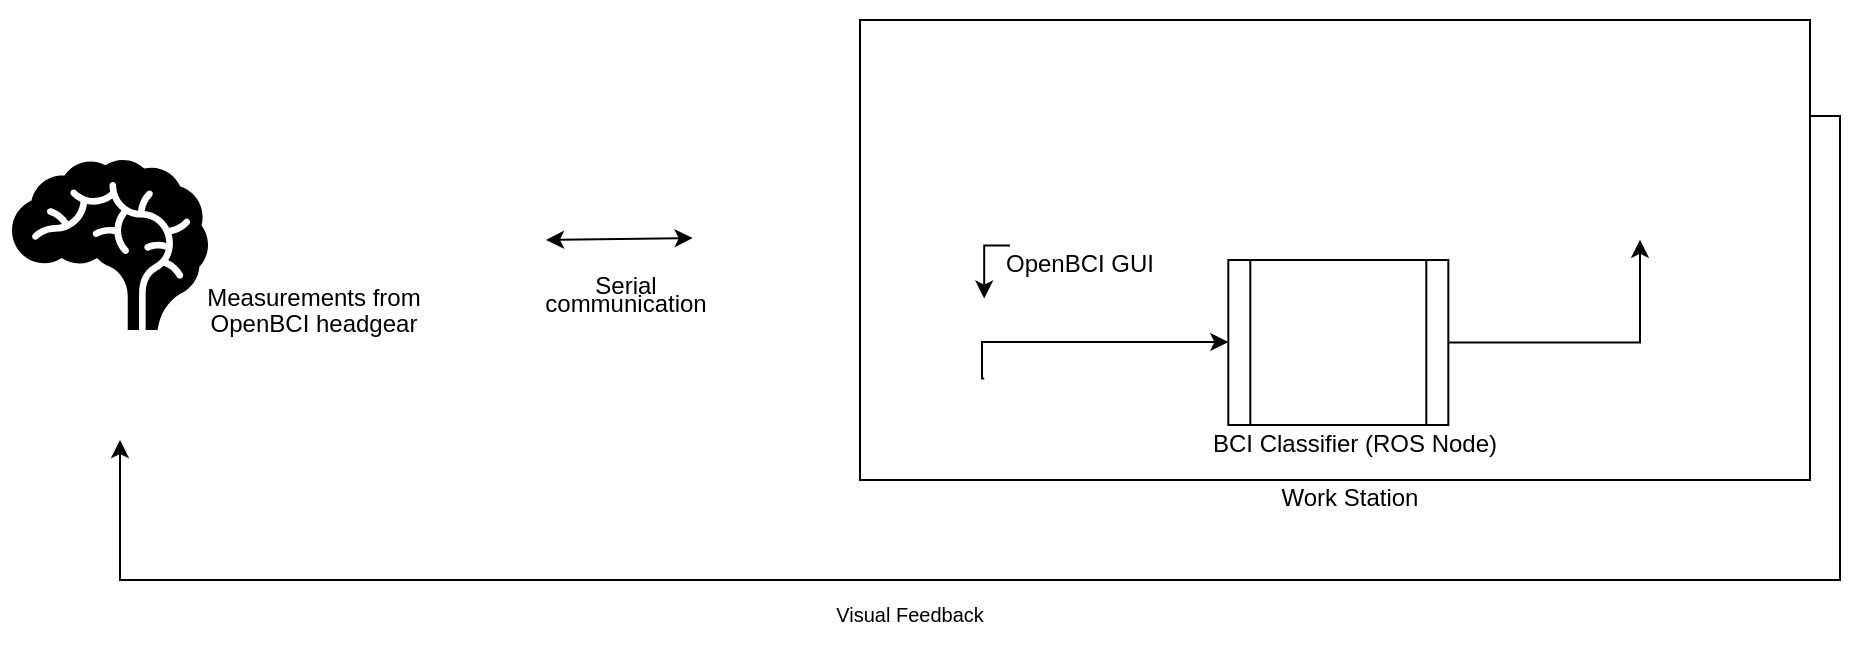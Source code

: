 <mxfile version="20.8.20" type="github">
  <diagram name="Page-1" id="FIsLYuHzlU_XFJ1SP3E0">
    <mxGraphModel dx="1838" dy="520" grid="1" gridSize="10" guides="1" tooltips="1" connect="1" arrows="1" fold="1" page="1" pageScale="1" pageWidth="850" pageHeight="1100" math="0" shadow="0">
      <root>
        <mxCell id="0" />
        <mxCell id="1" parent="0" />
        <mxCell id="zBlL3TUO0Pgipew5Sboh-2" value="" style="shape=mxgraph.signs.healthcare.brain;html=1;pointerEvents=1;fillColor=#000000;strokeColor=none;verticalLabelPosition=bottom;verticalAlign=top;align=center;" parent="1" vertex="1">
          <mxGeometry x="-64" y="200" width="98" height="85" as="geometry" />
        </mxCell>
        <mxCell id="zBlL3TUO0Pgipew5Sboh-4" value="" style="shape=image;html=1;verticalAlign=top;verticalLabelPosition=bottom;labelBackgroundColor=#ffffff;imageAspect=0;aspect=fixed;image=https://cdn0.iconfinder.com/data/icons/phosphor-duotone-vol-5/256/wave-sine-duotone-128.png" parent="1" vertex="1">
          <mxGeometry x="49.5" y="200" width="75" height="75" as="geometry" />
        </mxCell>
        <mxCell id="zBlL3TUO0Pgipew5Sboh-8" value="" style="shape=image;imageAspect=0;aspect=fixed;verticalLabelPosition=bottom;verticalAlign=top;image=https://th.bing.com/th/id/OIP.oR23gtayus8NnhMo5mmxAAHaIy?pid=ImgDet&amp;rs=1;" parent="1" vertex="1">
          <mxGeometry x="220" y="120" width="52.87" height="62.62" as="geometry" />
        </mxCell>
        <mxCell id="zBlL3TUO0Pgipew5Sboh-9" value="" style="shape=image;imageAspect=0;aspect=fixed;verticalLabelPosition=bottom;verticalAlign=top;image=https://www.bci2000.org/mediawiki/images/thumb/1/16/Cyton-Daisy.jpg/500px-Cyton-Daisy.jpg;" parent="1" vertex="1">
          <mxGeometry x="143" y="200" width="60" height="80" as="geometry" />
        </mxCell>
        <mxCell id="zBlL3TUO0Pgipew5Sboh-10" value="" style="shape=image;imageAspect=0;aspect=fixed;verticalLabelPosition=bottom;verticalAlign=top;image=https://raw.githubusercontent.com/OpenBCI/Docs/master/assets/images/dongleConnection.png;clipPath=inset(27.88% 33.33% 27.88% 33.33%);" parent="1" vertex="1">
          <mxGeometry x="280" y="197.5" width="80" height="80" as="geometry" />
        </mxCell>
        <mxCell id="zBlL3TUO0Pgipew5Sboh-34" value="" style="endArrow=classic;startArrow=classic;html=1;rounded=0;fontSize=2;exitX=1;exitY=0.5;exitDx=0;exitDy=0;entryX=-0.046;entryY=0.519;entryDx=0;entryDy=0;entryPerimeter=0;" parent="1" source="zBlL3TUO0Pgipew5Sboh-9" target="zBlL3TUO0Pgipew5Sboh-10" edge="1">
          <mxGeometry width="50" height="50" relative="1" as="geometry">
            <mxPoint x="380" y="280" as="sourcePoint" />
            <mxPoint x="430" y="230" as="targetPoint" />
          </mxGeometry>
        </mxCell>
        <mxCell id="zBlL3TUO0Pgipew5Sboh-38" value="&lt;font style=&quot;font-size: 12px;&quot;&gt;Work Station&lt;/font&gt;" style="text;strokeColor=none;align=center;fillColor=none;html=1;verticalAlign=middle;whiteSpace=wrap;rounded=0;fontSize=24;fontFamily=Helvetica;" parent="1" vertex="1">
          <mxGeometry x="540" y="360" width="130" height="10" as="geometry" />
        </mxCell>
        <mxCell id="zBlL3TUO0Pgipew5Sboh-36" value="" style="group" parent="1" vertex="1" connectable="0">
          <mxGeometry x="360" y="130" width="480" height="230" as="geometry" />
        </mxCell>
        <mxCell id="zBlL3TUO0Pgipew5Sboh-17" value="" style="whiteSpace=wrap;html=1;fontSize=2;fillColor=none;sketch=0;strokeWidth=1;gradientColor=none;gradientDirection=south;strokeColor=default;labelPosition=center;verticalLabelPosition=bottom;align=center;verticalAlign=top;fontFamily=Helvetica;fontStyle=1;movable=1;resizable=1;rotatable=1;deletable=1;editable=1;connectable=1;" parent="zBlL3TUO0Pgipew5Sboh-36" vertex="1">
          <mxGeometry y="2.842e-14" width="475" height="230" as="geometry" />
        </mxCell>
        <mxCell id="zBlL3TUO0Pgipew5Sboh-18" value="" style="shape=image;imageAspect=0;aspect=fixed;verticalLabelPosition=bottom;verticalAlign=top;sketch=0;strokeColor=default;strokeWidth=1;fontSize=2;fillColor=none;gradientColor=none;gradientDirection=south;image=https://i.ytimg.com/vi/XXdEvDP4uck/maxresdefault.jpg;" parent="zBlL3TUO0Pgipew5Sboh-36" vertex="1">
          <mxGeometry x="280" width="195" height="109.88" as="geometry" />
        </mxCell>
        <mxCell id="zBlL3TUO0Pgipew5Sboh-19" value="" style="shape=image;imageAspect=0;aspect=fixed;verticalLabelPosition=bottom;verticalAlign=top;sketch=0;strokeColor=default;strokeWidth=1;fontSize=2;fillColor=none;gradientColor=none;gradientDirection=south;image=https://th.bing.com/th/id/OIP.Va9iuQ0gZJgYRTaF0SoSQgAAAA?pid=ImgDet&amp;rs=1;" parent="zBlL3TUO0Pgipew5Sboh-36" vertex="1">
          <mxGeometry x="421.59" width="53.41" height="40" as="geometry" />
        </mxCell>
        <mxCell id="zBlL3TUO0Pgipew5Sboh-27" style="edgeStyle=orthogonalEdgeStyle;rounded=0;orthogonalLoop=1;jettySize=auto;html=1;exitX=1;exitY=0.5;exitDx=0;exitDy=0;fontSize=2;" parent="zBlL3TUO0Pgipew5Sboh-36" source="zBlL3TUO0Pgipew5Sboh-25" target="zBlL3TUO0Pgipew5Sboh-18" edge="1">
          <mxGeometry relative="1" as="geometry">
            <mxPoint x="390" y="120" as="targetPoint" />
            <Array as="points">
              <mxPoint x="390" y="161" />
            </Array>
          </mxGeometry>
        </mxCell>
        <mxCell id="zBlL3TUO0Pgipew5Sboh-25" value="" style="shape=process;whiteSpace=wrap;html=1;backgroundOutline=1;sketch=0;strokeColor=default;strokeWidth=1;fontSize=2;fillColor=none;gradientColor=none;gradientDirection=south;" parent="zBlL3TUO0Pgipew5Sboh-36" vertex="1">
          <mxGeometry x="184.16" y="120.0" width="110" height="82.5" as="geometry" />
        </mxCell>
        <mxCell id="zBlL3TUO0Pgipew5Sboh-20" value="" style="shape=image;imageAspect=0;aspect=fixed;verticalLabelPosition=bottom;verticalAlign=top;sketch=0;strokeColor=default;strokeWidth=1;fontSize=2;fillColor=none;gradientColor=none;gradientDirection=south;image=https://dscl.lcsr.jhu.edu/wp-content/uploads/2017/10/ros_logo.jpeg;" parent="zBlL3TUO0Pgipew5Sboh-36" vertex="1">
          <mxGeometry x="208.35" y="123.92" width="58.29" height="15.36" as="geometry" />
        </mxCell>
        <mxCell id="zBlL3TUO0Pgipew5Sboh-26" style="edgeStyle=orthogonalEdgeStyle;rounded=0;orthogonalLoop=1;jettySize=auto;html=1;exitX=0.5;exitY=1;exitDx=0;exitDy=0;fontSize=2;" parent="zBlL3TUO0Pgipew5Sboh-36" source="zBlL3TUO0Pgipew5Sboh-22" target="zBlL3TUO0Pgipew5Sboh-25" edge="1">
          <mxGeometry relative="1" as="geometry">
            <Array as="points">
              <mxPoint x="61" y="161" />
            </Array>
          </mxGeometry>
        </mxCell>
        <mxCell id="zBlL3TUO0Pgipew5Sboh-21" value="" style="shape=image;html=1;verticalAlign=top;verticalLabelPosition=bottom;labelBackgroundColor=#ffffff;imageAspect=0;aspect=fixed;image=https://cdn0.iconfinder.com/data/icons/business-startup-10/50/69-128.png;sketch=0;strokeColor=default;strokeWidth=1;fontSize=2;fillColor=none;gradientColor=none;gradientDirection=south;" parent="zBlL3TUO0Pgipew5Sboh-36" vertex="1">
          <mxGeometry x="212.49" y="150.0" width="50" height="50" as="geometry" />
        </mxCell>
        <mxCell id="zBlL3TUO0Pgipew5Sboh-22" value="" style="shape=image;imageAspect=0;aspect=fixed;verticalLabelPosition=bottom;verticalAlign=top;sketch=0;strokeColor=default;strokeWidth=1;fontSize=2;fillColor=none;gradientColor=none;gradientDirection=south;image=https://live.staticflickr.com/65535/50910162901_86602ce394_o.jpg;" parent="zBlL3TUO0Pgipew5Sboh-36" vertex="1">
          <mxGeometry x="35.3" y="139.28" width="53.61" height="40" as="geometry" />
        </mxCell>
        <mxCell id="zBlL3TUO0Pgipew5Sboh-23" style="edgeStyle=orthogonalEdgeStyle;rounded=0;orthogonalLoop=1;jettySize=auto;html=1;exitX=0.5;exitY=1;exitDx=0;exitDy=0;entryX=0.5;entryY=0;entryDx=0;entryDy=0;fontSize=2;" parent="zBlL3TUO0Pgipew5Sboh-36" source="8Qqn8H0FfDL8_Zrk-DWg-34" target="zBlL3TUO0Pgipew5Sboh-22" edge="1">
          <mxGeometry relative="1" as="geometry">
            <mxPoint x="92.08" y="89.6" as="sourcePoint" />
          </mxGeometry>
        </mxCell>
        <mxCell id="zBlL3TUO0Pgipew5Sboh-33" value="" style="shape=image;imageAspect=0;aspect=fixed;verticalLabelPosition=bottom;verticalAlign=top;sketch=0;strokeColor=default;strokeWidth=1;fontSize=2;fillColor=none;gradientColor=none;gradientDirection=south;image=https://dscl.lcsr.jhu.edu/wp-content/uploads/2017/10/ros_logo.jpeg;" parent="zBlL3TUO0Pgipew5Sboh-36" vertex="1">
          <mxGeometry x="280" y="2.842e-14" width="36.44" height="9.6" as="geometry" />
        </mxCell>
        <mxCell id="8Qqn8H0FfDL8_Zrk-DWg-6" value="&lt;font style=&quot;font-size: 12px;&quot;&gt;BCI Classifier (ROS Node)&lt;/font&gt;" style="text;strokeColor=none;align=center;fillColor=none;html=1;verticalAlign=middle;whiteSpace=wrap;rounded=0;fontSize=24;fontFamily=Helvetica;" parent="zBlL3TUO0Pgipew5Sboh-36" vertex="1">
          <mxGeometry x="175" y="202.5" width="145" height="10" as="geometry" />
        </mxCell>
        <mxCell id="8Qqn8H0FfDL8_Zrk-DWg-7" value="&lt;font style=&quot;font-size: 12px;&quot;&gt;OpenBCI GUI&lt;/font&gt;" style="text;strokeColor=none;align=center;fillColor=none;html=1;verticalAlign=middle;whiteSpace=wrap;rounded=0;fontSize=24;fontFamily=Helvetica;" parent="zBlL3TUO0Pgipew5Sboh-36" vertex="1">
          <mxGeometry x="45" y="112.79" width="130" height="10" as="geometry" />
        </mxCell>
        <mxCell id="8Qqn8H0FfDL8_Zrk-DWg-34" value="" style="shape=image;imageAspect=0;aspect=fixed;verticalLabelPosition=bottom;verticalAlign=top;fontSize=14;image=https://ksr-ugc.imgix.net/assets/013/751/019/24d3cf86431b6ccdb67a8f8af8ec2255_original.png?w=639&amp;fit=max&amp;v=1473963284&amp;auto=format&amp;lossless=true&amp;s=0e95659618efff45191b1b22136688f1;" parent="zBlL3TUO0Pgipew5Sboh-36" vertex="1">
          <mxGeometry width="150" height="112.79" as="geometry" />
        </mxCell>
        <mxCell id="zBlL3TUO0Pgipew5Sboh-39" value="&lt;p style=&quot;line-height: 30%;&quot;&gt;&lt;span style=&quot;background-color: initial;&quot;&gt;&lt;font style=&quot;font-size: 12px;&quot;&gt;Measurements from OpenBCI headgear&lt;/font&gt;&lt;/span&gt;&lt;/p&gt;" style="text;strokeColor=none;align=center;fillColor=none;html=1;verticalAlign=middle;whiteSpace=wrap;rounded=0;fontSize=24;fontFamily=Helvetica;" parent="1" vertex="1">
          <mxGeometry x="22" y="250" width="130" height="45" as="geometry" />
        </mxCell>
        <mxCell id="8Qqn8H0FfDL8_Zrk-DWg-2" value="&lt;p style=&quot;line-height: 20%;&quot;&gt;&lt;font style=&quot;font-size: 12px;&quot;&gt;Serial &lt;br&gt;communication&lt;/font&gt;&lt;/p&gt;" style="text;strokeColor=none;align=center;fillColor=none;html=1;verticalAlign=middle;whiteSpace=wrap;rounded=0;fontSize=24;fontFamily=Helvetica;" parent="1" vertex="1">
          <mxGeometry x="178" y="250" width="130" height="30" as="geometry" />
        </mxCell>
        <mxCell id="8Qqn8H0FfDL8_Zrk-DWg-38" value="" style="shape=image;html=1;verticalAlign=top;verticalLabelPosition=bottom;labelBackgroundColor=#ffffff;imageAspect=0;aspect=fixed;image=https://cdn4.iconfinder.com/data/icons/ionicons/512/icon-eye-128.png;fontSize=14;" parent="1" vertex="1">
          <mxGeometry x="-70" y="282.5" width="55" height="55" as="geometry" />
        </mxCell>
        <mxCell id="8Qqn8H0FfDL8_Zrk-DWg-39" value="" style="shape=image;html=1;verticalAlign=top;verticalLabelPosition=bottom;labelBackgroundColor=#ffffff;imageAspect=0;aspect=fixed;image=https://cdn4.iconfinder.com/data/icons/ionicons/512/icon-eye-128.png;fontSize=14;" parent="1" vertex="1">
          <mxGeometry x="-15" y="282.5" width="55" height="55" as="geometry" />
        </mxCell>
        <mxCell id="8Qqn8H0FfDL8_Zrk-DWg-41" style="edgeStyle=orthogonalEdgeStyle;rounded=0;orthogonalLoop=1;jettySize=auto;html=1;fontSize=14;" parent="1" source="zBlL3TUO0Pgipew5Sboh-18" edge="1">
          <mxGeometry relative="1" as="geometry">
            <mxPoint x="-10" y="340" as="targetPoint" />
            <Array as="points">
              <mxPoint x="850" y="178" />
              <mxPoint x="850" y="410" />
              <mxPoint x="-10" y="410" />
            </Array>
          </mxGeometry>
        </mxCell>
        <mxCell id="8Qqn8H0FfDL8_Zrk-DWg-42" value="&lt;p style=&quot;line-height: 20%;&quot;&gt;&lt;span style=&quot;font-size: 10px;&quot;&gt;Visual Feedback&lt;/span&gt;&lt;/p&gt;" style="text;strokeColor=none;align=center;fillColor=none;html=1;verticalAlign=middle;whiteSpace=wrap;rounded=0;fontSize=24;fontFamily=Helvetica;" parent="1" vertex="1">
          <mxGeometry x="320" y="420" width="130" height="10" as="geometry" />
        </mxCell>
      </root>
    </mxGraphModel>
  </diagram>
</mxfile>
